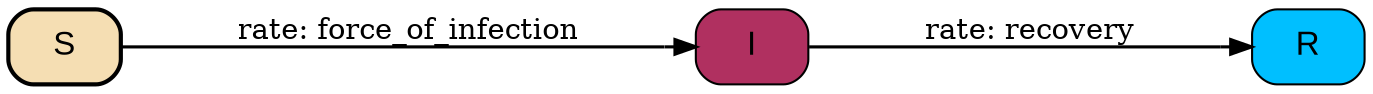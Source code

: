 digraph {
        	rankdir=LR;
        	node[fontsize=16, fontname=Arial, shape=box, style="filled,rounded"];
        	edge[minlen=1.5, penwidth=1.5, tailtooltip="", headtooltip=""];

        	"S" [shape="Mrecord", label="S", tooltip="S (Susceptible):
	suceptible of becoming infected", fillcolor=wheat, style="filled,rounded,bold"] ;
	"I" [shape="Mrecord", label="I", tooltip="I (Infectious):
	infected and able to transmit the disease", fillcolor=maroon, style="filled,rounded"] ;
	"R" [shape="Mrecord", label="R", tooltip="R (Resistant):
	healthy again and resistant to infection", fillcolor=deepskyblue, style="filled,rounded"] ;
	"I" -> "R" [label="rate: recovery", labeltooltip="recovery [parameter]:
	recovery rate (/day)                                                    
	0.1", arrowtail="none", arrowhead="normalnone", dir=both, tooltip="", minlen=3, style="solid"];
	"S" -> "I" [label="rate: force_of_infection", labeltooltip="force_of_infection [parameter]:
	infection function                                                      
	is_J * force_of_infection_juveniles + is_A * force_of_infection_adults ", arrowtail="none", arrowhead="normalnone", dir=both, tooltip="", minlen=3, style="solid"];
}